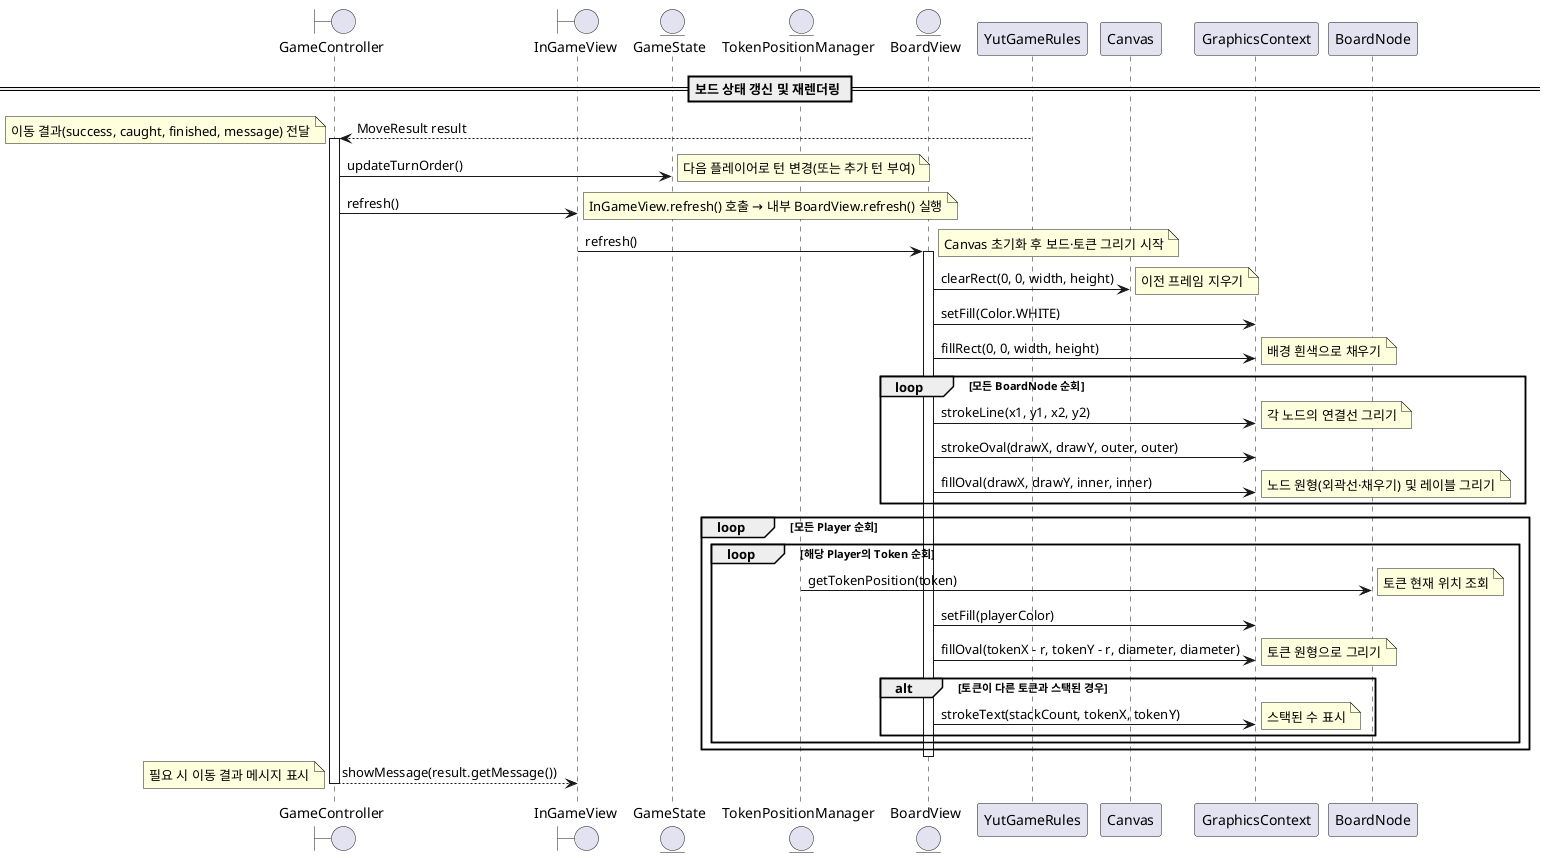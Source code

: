 @startuml
boundary GameController
boundary InGameView
entity GameState
entity TokenPositionManager
entity BoardView

== 보드 상태 갱신 및 재렌더링 ==
YutGameRules --> GameController: MoveResult result
note left: 이동 결과(success, caught, finished, message) 전달
activate GameController

GameController -> GameState: updateTurnOrder()
note right: 다음 플레이어로 턴 변경(또는 추가 턴 부여)
GameController -> InGameView: refresh()
note right: InGameView.refresh() 호출 → 내부 BoardView.refresh() 실행

InGameView -> BoardView: refresh()
note right: Canvas 초기화 후 보드·토큰 그리기 시작
activate BoardView

BoardView -> Canvas: clearRect(0, 0, width, height)
note right: 이전 프레임 지우기

BoardView -> GraphicsContext: setFill(Color.WHITE)
BoardView -> GraphicsContext: fillRect(0, 0, width, height)
note right: 배경 흰색으로 채우기

loop 모든 BoardNode 순회
    BoardView -> GraphicsContext: strokeLine(x1, y1, x2, y2)
    note right: 각 노드의 연결선 그리기
    BoardView -> GraphicsContext: strokeOval(drawX, drawY, outer, outer)
    BoardView -> GraphicsContext: fillOval(drawX, drawY, inner, inner)
    note right: 노드 원형(외곽선·채우기) 및 레이블 그리기
end

loop 모든 Player 순회
    loop 해당 Player의 Token 순회
        TokenPositionManager -> BoardNode: getTokenPosition(token)
        note right: 토큰 현재 위치 조회
        BoardView -> GraphicsContext: setFill(playerColor)
        BoardView -> GraphicsContext: fillOval(tokenX - r, tokenY - r, diameter, diameter)
        note right: 토큰 원형으로 그리기
        alt 토큰이 다른 토큰과 스택된 경우
            BoardView -> GraphicsContext: strokeText(stackCount, tokenX, tokenY)
            note right: 스택된 수 표시
        end
    end
end

deactivate BoardView

GameController --> InGameView: showMessage(result.getMessage())
note left: 필요 시 이동 결과 메시지 표시
deactivate GameController
@enduml
